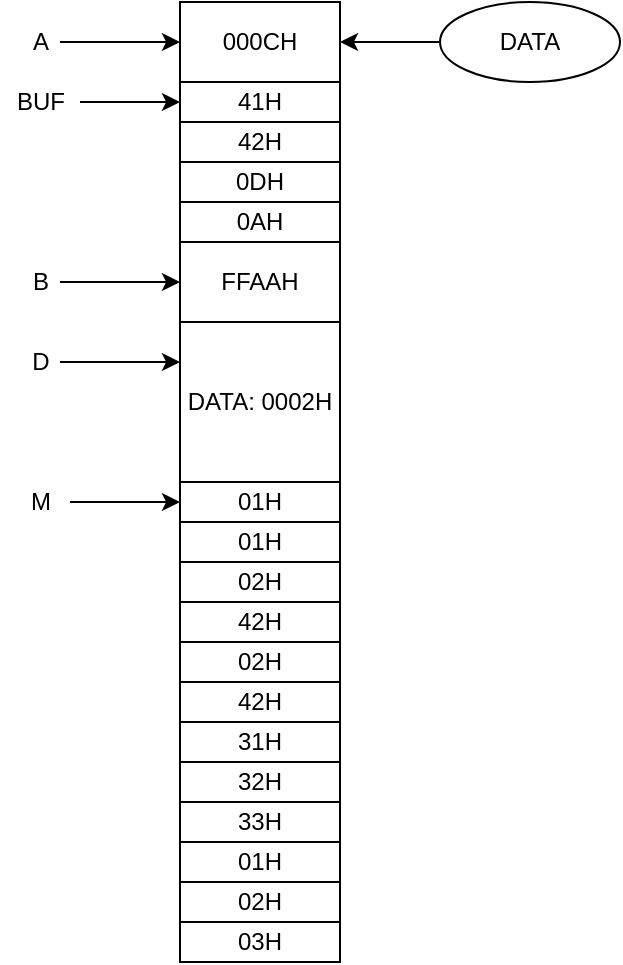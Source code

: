 <mxfile version="16.5.2" type="github">
  <diagram id="0pFLy6gTJjjZimPaIOBc" name="Page-1">
    <mxGraphModel dx="1038" dy="556" grid="1" gridSize="10" guides="1" tooltips="1" connect="1" arrows="1" fold="1" page="1" pageScale="1" pageWidth="850" pageHeight="1100" math="0" shadow="0">
      <root>
        <mxCell id="0" />
        <mxCell id="1" parent="0" />
        <mxCell id="2pqwMOFFYoQCNNoVXdij-1" value="000CH" style="rounded=0;whiteSpace=wrap;html=1;" parent="1" vertex="1">
          <mxGeometry x="320" y="80" width="80" height="40" as="geometry" />
        </mxCell>
        <mxCell id="2pqwMOFFYoQCNNoVXdij-2" value="41H" style="rounded=0;whiteSpace=wrap;html=1;" parent="1" vertex="1">
          <mxGeometry x="320" y="120" width="80" height="20" as="geometry" />
        </mxCell>
        <mxCell id="2pqwMOFFYoQCNNoVXdij-5" value="42H" style="rounded=0;whiteSpace=wrap;html=1;" parent="1" vertex="1">
          <mxGeometry x="320" y="140" width="80" height="20" as="geometry" />
        </mxCell>
        <mxCell id="2pqwMOFFYoQCNNoVXdij-14" value="FFAAH" style="rounded=0;whiteSpace=wrap;html=1;" parent="1" vertex="1">
          <mxGeometry x="320" y="200" width="80" height="40" as="geometry" />
        </mxCell>
        <mxCell id="2pqwMOFFYoQCNNoVXdij-15" value="DATA: 0002H" style="rounded=0;whiteSpace=wrap;html=1;" parent="1" vertex="1">
          <mxGeometry x="320" y="240" width="80" height="80" as="geometry" />
        </mxCell>
        <mxCell id="2pqwMOFFYoQCNNoVXdij-22" style="edgeStyle=orthogonalEdgeStyle;rounded=0;orthogonalLoop=1;jettySize=auto;html=1;entryX=1;entryY=0.5;entryDx=0;entryDy=0;" parent="1" source="2pqwMOFFYoQCNNoVXdij-19" target="2pqwMOFFYoQCNNoVXdij-1" edge="1">
          <mxGeometry relative="1" as="geometry" />
        </mxCell>
        <mxCell id="2pqwMOFFYoQCNNoVXdij-19" value="DATA" style="ellipse;whiteSpace=wrap;html=1;rounded=0;" parent="1" vertex="1">
          <mxGeometry x="450" y="80" width="90" height="40" as="geometry" />
        </mxCell>
        <mxCell id="2pqwMOFFYoQCNNoVXdij-32" style="edgeStyle=orthogonalEdgeStyle;rounded=0;orthogonalLoop=1;jettySize=auto;html=1;entryX=0;entryY=0.5;entryDx=0;entryDy=0;" parent="1" source="2pqwMOFFYoQCNNoVXdij-23" target="2pqwMOFFYoQCNNoVXdij-1" edge="1">
          <mxGeometry relative="1" as="geometry" />
        </mxCell>
        <mxCell id="2pqwMOFFYoQCNNoVXdij-23" value="A" style="text;html=1;align=center;verticalAlign=middle;resizable=0;points=[];autosize=1;strokeColor=none;fillColor=none;" parent="1" vertex="1">
          <mxGeometry x="240" y="90" width="20" height="20" as="geometry" />
        </mxCell>
        <mxCell id="2pqwMOFFYoQCNNoVXdij-26" style="edgeStyle=orthogonalEdgeStyle;rounded=0;orthogonalLoop=1;jettySize=auto;html=1;exitX=0.5;exitY=1;exitDx=0;exitDy=0;" parent="1" source="2pqwMOFFYoQCNNoVXdij-2" target="2pqwMOFFYoQCNNoVXdij-2" edge="1">
          <mxGeometry relative="1" as="geometry" />
        </mxCell>
        <mxCell id="2pqwMOFFYoQCNNoVXdij-31" style="edgeStyle=orthogonalEdgeStyle;rounded=0;orthogonalLoop=1;jettySize=auto;html=1;entryX=0;entryY=0.5;entryDx=0;entryDy=0;" parent="1" source="2pqwMOFFYoQCNNoVXdij-27" target="2pqwMOFFYoQCNNoVXdij-2" edge="1">
          <mxGeometry relative="1" as="geometry" />
        </mxCell>
        <mxCell id="2pqwMOFFYoQCNNoVXdij-27" value="BUF" style="text;html=1;align=center;verticalAlign=middle;resizable=0;points=[];autosize=1;strokeColor=none;fillColor=none;" parent="1" vertex="1">
          <mxGeometry x="230" y="120" width="40" height="20" as="geometry" />
        </mxCell>
        <mxCell id="2pqwMOFFYoQCNNoVXdij-28" value="0DH" style="rounded=0;whiteSpace=wrap;html=1;" parent="1" vertex="1">
          <mxGeometry x="320" y="160" width="80" height="20" as="geometry" />
        </mxCell>
        <mxCell id="2pqwMOFFYoQCNNoVXdij-29" value="0AH" style="rounded=0;whiteSpace=wrap;html=1;" parent="1" vertex="1">
          <mxGeometry x="320" y="180" width="80" height="20" as="geometry" />
        </mxCell>
        <mxCell id="2pqwMOFFYoQCNNoVXdij-30" style="edgeStyle=orthogonalEdgeStyle;rounded=0;orthogonalLoop=1;jettySize=auto;html=1;exitX=0.5;exitY=1;exitDx=0;exitDy=0;" parent="1" source="2pqwMOFFYoQCNNoVXdij-28" target="2pqwMOFFYoQCNNoVXdij-28" edge="1">
          <mxGeometry relative="1" as="geometry" />
        </mxCell>
        <mxCell id="2pqwMOFFYoQCNNoVXdij-34" style="edgeStyle=orthogonalEdgeStyle;rounded=0;orthogonalLoop=1;jettySize=auto;html=1;entryX=0;entryY=0.5;entryDx=0;entryDy=0;" parent="1" source="2pqwMOFFYoQCNNoVXdij-33" target="2pqwMOFFYoQCNNoVXdij-14" edge="1">
          <mxGeometry relative="1" as="geometry" />
        </mxCell>
        <mxCell id="2pqwMOFFYoQCNNoVXdij-33" value="B" style="text;html=1;align=center;verticalAlign=middle;resizable=0;points=[];autosize=1;strokeColor=none;fillColor=none;" parent="1" vertex="1">
          <mxGeometry x="240" y="210" width="20" height="20" as="geometry" />
        </mxCell>
        <mxCell id="2pqwMOFFYoQCNNoVXdij-36" style="edgeStyle=orthogonalEdgeStyle;rounded=0;orthogonalLoop=1;jettySize=auto;html=1;entryX=0;entryY=0.25;entryDx=0;entryDy=0;" parent="1" source="2pqwMOFFYoQCNNoVXdij-35" target="2pqwMOFFYoQCNNoVXdij-15" edge="1">
          <mxGeometry relative="1" as="geometry" />
        </mxCell>
        <mxCell id="2pqwMOFFYoQCNNoVXdij-35" value="D" style="text;html=1;align=center;verticalAlign=middle;resizable=0;points=[];autosize=1;strokeColor=none;fillColor=none;" parent="1" vertex="1">
          <mxGeometry x="240" y="250" width="20" height="20" as="geometry" />
        </mxCell>
        <mxCell id="2pqwMOFFYoQCNNoVXdij-37" value="01H" style="rounded=0;whiteSpace=wrap;html=1;" parent="1" vertex="1">
          <mxGeometry x="320" y="320" width="80" height="20" as="geometry" />
        </mxCell>
        <mxCell id="2pqwMOFFYoQCNNoVXdij-38" value="01H" style="rounded=0;whiteSpace=wrap;html=1;" parent="1" vertex="1">
          <mxGeometry x="320" y="340" width="80" height="20" as="geometry" />
        </mxCell>
        <mxCell id="2pqwMOFFYoQCNNoVXdij-39" style="edgeStyle=orthogonalEdgeStyle;rounded=0;orthogonalLoop=1;jettySize=auto;html=1;exitX=0.5;exitY=1;exitDx=0;exitDy=0;" parent="1" source="2pqwMOFFYoQCNNoVXdij-37" target="2pqwMOFFYoQCNNoVXdij-37" edge="1">
          <mxGeometry relative="1" as="geometry" />
        </mxCell>
        <mxCell id="2pqwMOFFYoQCNNoVXdij-40" value="02H" style="rounded=0;whiteSpace=wrap;html=1;" parent="1" vertex="1">
          <mxGeometry x="320" y="360" width="80" height="20" as="geometry" />
        </mxCell>
        <mxCell id="2pqwMOFFYoQCNNoVXdij-41" value="42H" style="rounded=0;whiteSpace=wrap;html=1;" parent="1" vertex="1">
          <mxGeometry x="320" y="380" width="80" height="20" as="geometry" />
        </mxCell>
        <mxCell id="2pqwMOFFYoQCNNoVXdij-42" style="edgeStyle=orthogonalEdgeStyle;rounded=0;orthogonalLoop=1;jettySize=auto;html=1;exitX=0.5;exitY=1;exitDx=0;exitDy=0;" parent="1" source="2pqwMOFFYoQCNNoVXdij-40" target="2pqwMOFFYoQCNNoVXdij-40" edge="1">
          <mxGeometry relative="1" as="geometry" />
        </mxCell>
        <mxCell id="2pqwMOFFYoQCNNoVXdij-44" style="edgeStyle=orthogonalEdgeStyle;rounded=0;orthogonalLoop=1;jettySize=auto;html=1;entryX=0;entryY=0.5;entryDx=0;entryDy=0;" parent="1" source="2pqwMOFFYoQCNNoVXdij-43" target="2pqwMOFFYoQCNNoVXdij-37" edge="1">
          <mxGeometry relative="1" as="geometry" />
        </mxCell>
        <mxCell id="2pqwMOFFYoQCNNoVXdij-43" value="M" style="text;html=1;align=center;verticalAlign=middle;resizable=0;points=[];autosize=1;strokeColor=none;fillColor=none;" parent="1" vertex="1">
          <mxGeometry x="235" y="320" width="30" height="20" as="geometry" />
        </mxCell>
        <mxCell id="2pqwMOFFYoQCNNoVXdij-45" value="02H" style="rounded=0;whiteSpace=wrap;html=1;" parent="1" vertex="1">
          <mxGeometry x="320" y="400" width="80" height="20" as="geometry" />
        </mxCell>
        <mxCell id="2pqwMOFFYoQCNNoVXdij-46" value="42H" style="rounded=0;whiteSpace=wrap;html=1;" parent="1" vertex="1">
          <mxGeometry x="320" y="420" width="80" height="20" as="geometry" />
        </mxCell>
        <mxCell id="2pqwMOFFYoQCNNoVXdij-47" style="edgeStyle=orthogonalEdgeStyle;rounded=0;orthogonalLoop=1;jettySize=auto;html=1;exitX=0.5;exitY=1;exitDx=0;exitDy=0;" parent="1" source="2pqwMOFFYoQCNNoVXdij-45" target="2pqwMOFFYoQCNNoVXdij-45" edge="1">
          <mxGeometry relative="1" as="geometry" />
        </mxCell>
        <mxCell id="2pqwMOFFYoQCNNoVXdij-48" value="31H" style="rounded=0;whiteSpace=wrap;html=1;" parent="1" vertex="1">
          <mxGeometry x="320" y="440" width="80" height="20" as="geometry" />
        </mxCell>
        <mxCell id="2pqwMOFFYoQCNNoVXdij-49" value="32H" style="rounded=0;whiteSpace=wrap;html=1;" parent="1" vertex="1">
          <mxGeometry x="320" y="460" width="80" height="20" as="geometry" />
        </mxCell>
        <mxCell id="2pqwMOFFYoQCNNoVXdij-50" style="edgeStyle=orthogonalEdgeStyle;rounded=0;orthogonalLoop=1;jettySize=auto;html=1;exitX=0.5;exitY=1;exitDx=0;exitDy=0;" parent="1" source="2pqwMOFFYoQCNNoVXdij-48" target="2pqwMOFFYoQCNNoVXdij-48" edge="1">
          <mxGeometry relative="1" as="geometry" />
        </mxCell>
        <mxCell id="2pqwMOFFYoQCNNoVXdij-51" value="33H" style="rounded=0;whiteSpace=wrap;html=1;" parent="1" vertex="1">
          <mxGeometry x="320" y="480" width="80" height="20" as="geometry" />
        </mxCell>
        <mxCell id="2pqwMOFFYoQCNNoVXdij-52" value="01H" style="rounded=0;whiteSpace=wrap;html=1;" parent="1" vertex="1">
          <mxGeometry x="320" y="500" width="80" height="20" as="geometry" />
        </mxCell>
        <mxCell id="2pqwMOFFYoQCNNoVXdij-53" style="edgeStyle=orthogonalEdgeStyle;rounded=0;orthogonalLoop=1;jettySize=auto;html=1;exitX=0.5;exitY=1;exitDx=0;exitDy=0;" parent="1" source="2pqwMOFFYoQCNNoVXdij-51" target="2pqwMOFFYoQCNNoVXdij-51" edge="1">
          <mxGeometry relative="1" as="geometry" />
        </mxCell>
        <mxCell id="2pqwMOFFYoQCNNoVXdij-54" value="02H" style="rounded=0;whiteSpace=wrap;html=1;" parent="1" vertex="1">
          <mxGeometry x="320" y="520" width="80" height="20" as="geometry" />
        </mxCell>
        <mxCell id="2pqwMOFFYoQCNNoVXdij-55" value="03H" style="rounded=0;whiteSpace=wrap;html=1;" parent="1" vertex="1">
          <mxGeometry x="320" y="540" width="80" height="20" as="geometry" />
        </mxCell>
        <mxCell id="2pqwMOFFYoQCNNoVXdij-56" style="edgeStyle=orthogonalEdgeStyle;rounded=0;orthogonalLoop=1;jettySize=auto;html=1;exitX=0.5;exitY=1;exitDx=0;exitDy=0;" parent="1" source="2pqwMOFFYoQCNNoVXdij-54" target="2pqwMOFFYoQCNNoVXdij-54" edge="1">
          <mxGeometry relative="1" as="geometry" />
        </mxCell>
      </root>
    </mxGraphModel>
  </diagram>
</mxfile>
